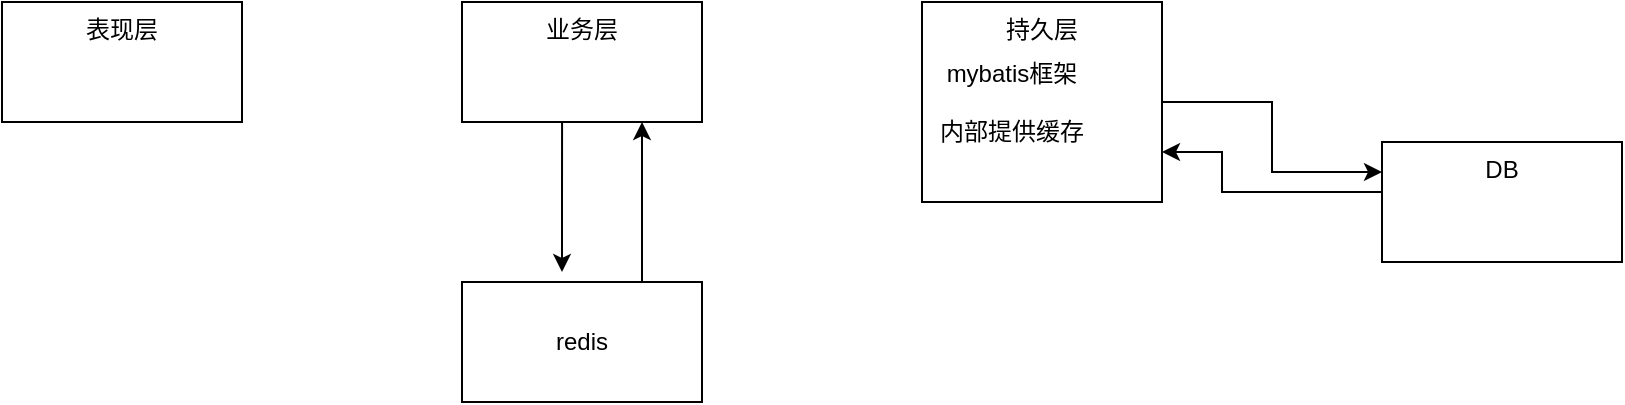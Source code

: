 <mxfile version="12.9.10" type="github">
  <diagram id="prtHgNgQTEPvFCAcTncT" name="Page-1">
    <mxGraphModel dx="786" dy="465" grid="1" gridSize="10" guides="1" tooltips="1" connect="1" arrows="1" fold="1" page="1" pageScale="1" pageWidth="827" pageHeight="1169" math="0" shadow="0">
      <root>
        <mxCell id="0" />
        <mxCell id="1" parent="0" />
        <mxCell id="3iY_4FW-NFx9kRwX1kDy-1" value="表现层" style="rounded=0;whiteSpace=wrap;html=1;verticalAlign=top;" vertex="1" parent="1">
          <mxGeometry x="300" y="220" width="120" height="60" as="geometry" />
        </mxCell>
        <mxCell id="3iY_4FW-NFx9kRwX1kDy-5" value="" style="edgeStyle=orthogonalEdgeStyle;rounded=0;orthogonalLoop=1;jettySize=auto;html=1;exitX=0.417;exitY=0.983;exitDx=0;exitDy=0;exitPerimeter=0;" edge="1" parent="1" source="3iY_4FW-NFx9kRwX1kDy-2">
          <mxGeometry relative="1" as="geometry">
            <mxPoint x="580" y="355" as="targetPoint" />
          </mxGeometry>
        </mxCell>
        <mxCell id="3iY_4FW-NFx9kRwX1kDy-2" value="业务层" style="rounded=0;whiteSpace=wrap;html=1;verticalAlign=top;" vertex="1" parent="1">
          <mxGeometry x="530" y="220" width="120" height="60" as="geometry" />
        </mxCell>
        <mxCell id="3iY_4FW-NFx9kRwX1kDy-4" value="redis" style="rounded=0;whiteSpace=wrap;html=1;" vertex="1" parent="1">
          <mxGeometry x="530" y="360" width="120" height="60" as="geometry" />
        </mxCell>
        <mxCell id="3iY_4FW-NFx9kRwX1kDy-13" style="edgeStyle=orthogonalEdgeStyle;rounded=0;orthogonalLoop=1;jettySize=auto;html=1;entryX=0;entryY=0.25;entryDx=0;entryDy=0;" edge="1" parent="1" source="3iY_4FW-NFx9kRwX1kDy-3" target="3iY_4FW-NFx9kRwX1kDy-7">
          <mxGeometry relative="1" as="geometry">
            <Array as="points">
              <mxPoint x="935" y="270" />
              <mxPoint x="935" y="305" />
            </Array>
          </mxGeometry>
        </mxCell>
        <mxCell id="3iY_4FW-NFx9kRwX1kDy-3" value="持久层" style="rounded=0;whiteSpace=wrap;html=1;verticalAlign=top;" vertex="1" parent="1">
          <mxGeometry x="760" y="220" width="120" height="100" as="geometry" />
        </mxCell>
        <mxCell id="3iY_4FW-NFx9kRwX1kDy-6" value="mybatis框架&lt;br&gt;&lt;br&gt;内部提供缓存" style="text;html=1;strokeColor=none;fillColor=none;align=center;verticalAlign=middle;whiteSpace=wrap;rounded=0;" vertex="1" parent="1">
          <mxGeometry x="760" y="260" width="90" height="20" as="geometry" />
        </mxCell>
        <mxCell id="3iY_4FW-NFx9kRwX1kDy-7" value="DB" style="rounded=0;whiteSpace=wrap;html=1;verticalAlign=top;" vertex="1" parent="1">
          <mxGeometry x="990" y="290" width="120" height="60" as="geometry" />
        </mxCell>
        <mxCell id="3iY_4FW-NFx9kRwX1kDy-8" value="" style="edgeStyle=orthogonalEdgeStyle;rounded=0;orthogonalLoop=1;jettySize=auto;html=1;entryX=0.75;entryY=1;entryDx=0;entryDy=0;exitX=0.75;exitY=0;exitDx=0;exitDy=0;" edge="1" parent="1" source="3iY_4FW-NFx9kRwX1kDy-4" target="3iY_4FW-NFx9kRwX1kDy-2">
          <mxGeometry relative="1" as="geometry">
            <mxPoint x="660" y="330" as="sourcePoint" />
            <mxPoint x="600" y="370" as="targetPoint" />
            <Array as="points">
              <mxPoint x="620" y="320" />
              <mxPoint x="620" y="320" />
            </Array>
          </mxGeometry>
        </mxCell>
        <mxCell id="3iY_4FW-NFx9kRwX1kDy-14" style="edgeStyle=orthogonalEdgeStyle;rounded=0;orthogonalLoop=1;jettySize=auto;html=1;entryX=1;entryY=0.75;entryDx=0;entryDy=0;exitX=0;exitY=0.5;exitDx=0;exitDy=0;" edge="1" parent="1" source="3iY_4FW-NFx9kRwX1kDy-7" target="3iY_4FW-NFx9kRwX1kDy-3">
          <mxGeometry relative="1" as="geometry">
            <mxPoint x="890" y="280" as="sourcePoint" />
            <mxPoint x="1000" y="315" as="targetPoint" />
            <Array as="points">
              <mxPoint x="990" y="315" />
              <mxPoint x="910" y="315" />
              <mxPoint x="910" y="295" />
            </Array>
          </mxGeometry>
        </mxCell>
      </root>
    </mxGraphModel>
  </diagram>
</mxfile>

